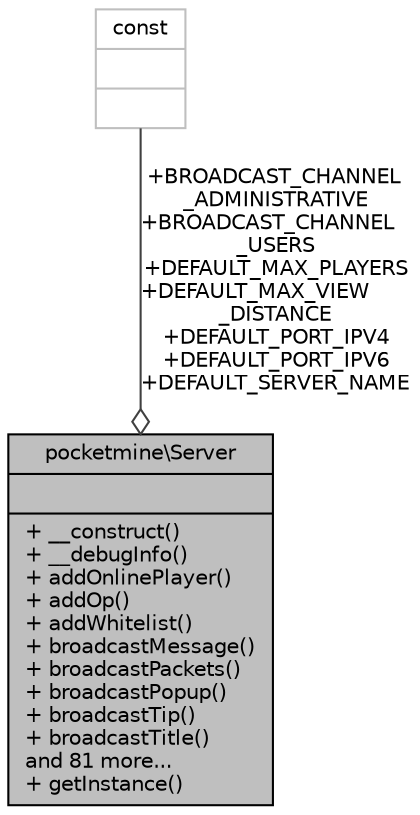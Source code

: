 digraph "pocketmine\Server"
{
 // INTERACTIVE_SVG=YES
 // LATEX_PDF_SIZE
  edge [fontname="Helvetica",fontsize="10",labelfontname="Helvetica",labelfontsize="10"];
  node [fontname="Helvetica",fontsize="10",shape=record];
  Node1 [label="{pocketmine\\Server\n||+ __construct()\l+ __debugInfo()\l+ addOnlinePlayer()\l+ addOp()\l+ addWhitelist()\l+ broadcastMessage()\l+ broadcastPackets()\l+ broadcastPopup()\l+ broadcastTip()\l+ broadcastTitle()\land 81 more...\l+ getInstance()\l}",height=0.2,width=0.4,color="black", fillcolor="grey75", style="filled", fontcolor="black",tooltip=" "];
  Node2 -> Node1 [color="grey25",fontsize="10",style="solid",label=" +BROADCAST_CHANNEL\l_ADMINISTRATIVE\n+BROADCAST_CHANNEL\l_USERS\n+DEFAULT_MAX_PLAYERS\n+DEFAULT_MAX_VIEW\l_DISTANCE\n+DEFAULT_PORT_IPV4\n+DEFAULT_PORT_IPV6\n+DEFAULT_SERVER_NAME" ,arrowhead="odiamond",fontname="Helvetica"];
  Node2 [label="{const\n||}",height=0.2,width=0.4,color="grey75", fillcolor="white", style="filled",tooltip=" "];
}
